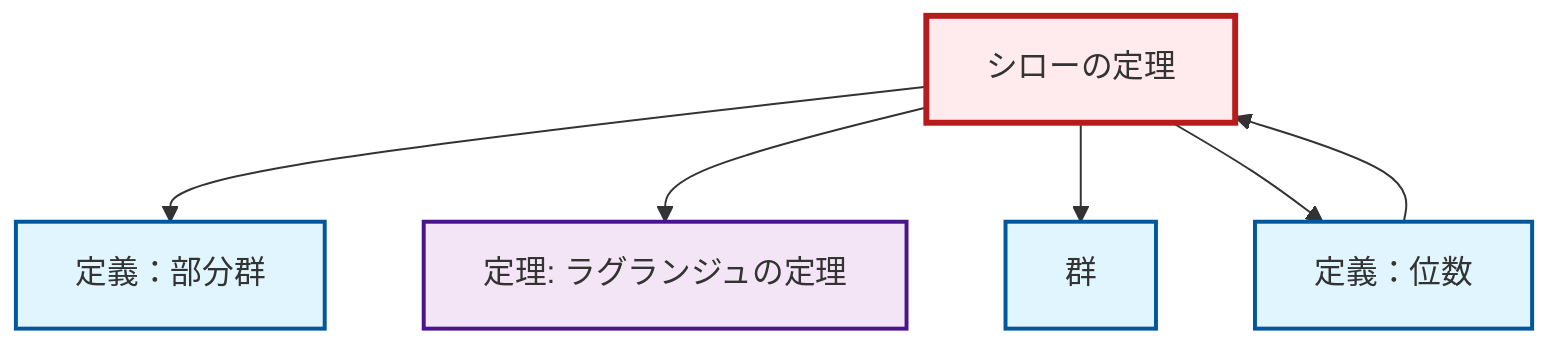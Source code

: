 graph TD
    classDef definition fill:#e1f5fe,stroke:#01579b,stroke-width:2px
    classDef theorem fill:#f3e5f5,stroke:#4a148c,stroke-width:2px
    classDef axiom fill:#fff3e0,stroke:#e65100,stroke-width:2px
    classDef example fill:#e8f5e9,stroke:#1b5e20,stroke-width:2px
    classDef current fill:#ffebee,stroke:#b71c1c,stroke-width:3px
    def-group["群"]:::definition
    def-subgroup["定義：部分群"]:::definition
    thm-lagrange["定理: ラグランジュの定理"]:::theorem
    thm-sylow["シローの定理"]:::theorem
    def-order["定義：位数"]:::definition
    def-order --> thm-sylow
    thm-sylow --> def-subgroup
    thm-sylow --> thm-lagrange
    thm-sylow --> def-group
    thm-sylow --> def-order
    class thm-sylow current